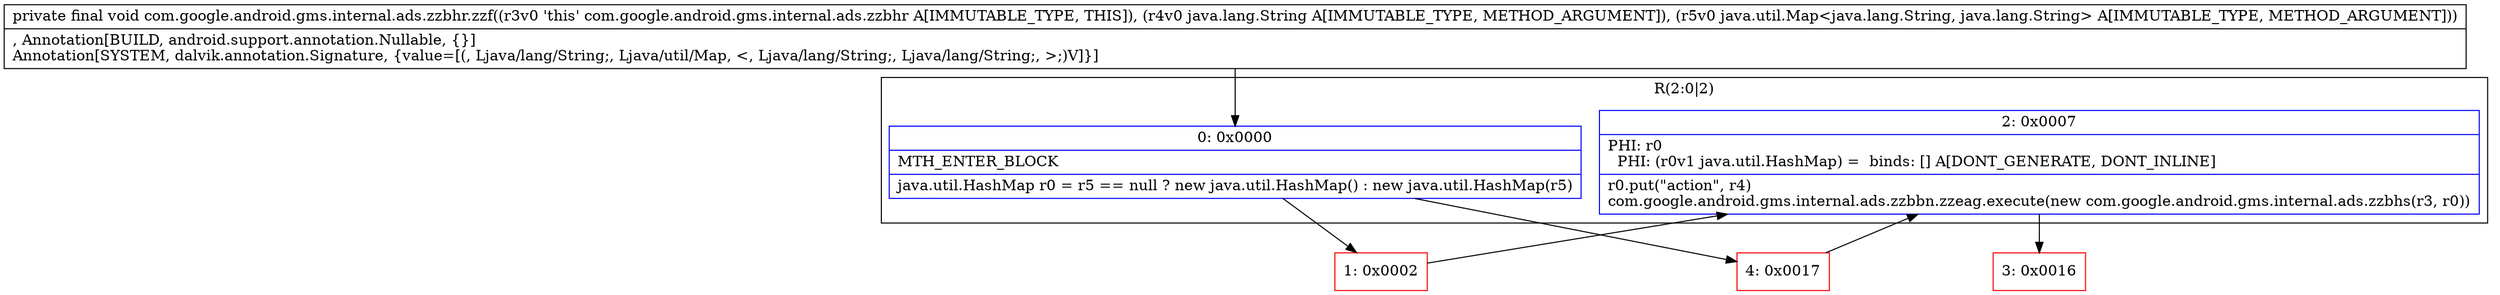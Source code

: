 digraph "CFG forcom.google.android.gms.internal.ads.zzbhr.zzf(Ljava\/lang\/String;Ljava\/util\/Map;)V" {
subgraph cluster_Region_820482383 {
label = "R(2:0|2)";
node [shape=record,color=blue];
Node_0 [shape=record,label="{0\:\ 0x0000|MTH_ENTER_BLOCK\l|java.util.HashMap r0 = r5 == null ? new java.util.HashMap() : new java.util.HashMap(r5)\l}"];
Node_2 [shape=record,label="{2\:\ 0x0007|PHI: r0 \l  PHI: (r0v1 java.util.HashMap) =  binds: [] A[DONT_GENERATE, DONT_INLINE]\l|r0.put(\"action\", r4)\lcom.google.android.gms.internal.ads.zzbbn.zzeag.execute(new com.google.android.gms.internal.ads.zzbhs(r3, r0))\l}"];
}
Node_1 [shape=record,color=red,label="{1\:\ 0x0002}"];
Node_3 [shape=record,color=red,label="{3\:\ 0x0016}"];
Node_4 [shape=record,color=red,label="{4\:\ 0x0017}"];
MethodNode[shape=record,label="{private final void com.google.android.gms.internal.ads.zzbhr.zzf((r3v0 'this' com.google.android.gms.internal.ads.zzbhr A[IMMUTABLE_TYPE, THIS]), (r4v0 java.lang.String A[IMMUTABLE_TYPE, METHOD_ARGUMENT]), (r5v0 java.util.Map\<java.lang.String, java.lang.String\> A[IMMUTABLE_TYPE, METHOD_ARGUMENT]))  | , Annotation[BUILD, android.support.annotation.Nullable, \{\}]\lAnnotation[SYSTEM, dalvik.annotation.Signature, \{value=[(, Ljava\/lang\/String;, Ljava\/util\/Map, \<, Ljava\/lang\/String;, Ljava\/lang\/String;, \>;)V]\}]\l}"];
MethodNode -> Node_0;
Node_0 -> Node_1;
Node_0 -> Node_4;
Node_2 -> Node_3;
Node_1 -> Node_2;
Node_4 -> Node_2;
}

